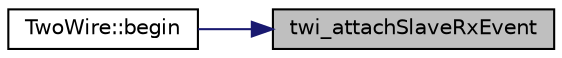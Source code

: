 digraph "twi_attachSlaveRxEvent"
{
 // LATEX_PDF_SIZE
  edge [fontname="Helvetica",fontsize="10",labelfontname="Helvetica",labelfontsize="10"];
  node [fontname="Helvetica",fontsize="10",shape=record];
  rankdir="RL";
  Node1 [label="twi_attachSlaveRxEvent",height=0.2,width=0.4,color="black", fillcolor="grey75", style="filled", fontcolor="black",tooltip=" "];
  Node1 -> Node2 [dir="back",color="midnightblue",fontsize="10",style="solid",fontname="Helvetica"];
  Node2 [label="TwoWire::begin",height=0.2,width=0.4,color="black", fillcolor="white", style="filled",URL="$class_two_wire.html#a28bca087ed188781ef15e72622d3b1fb",tooltip=" "];
}
